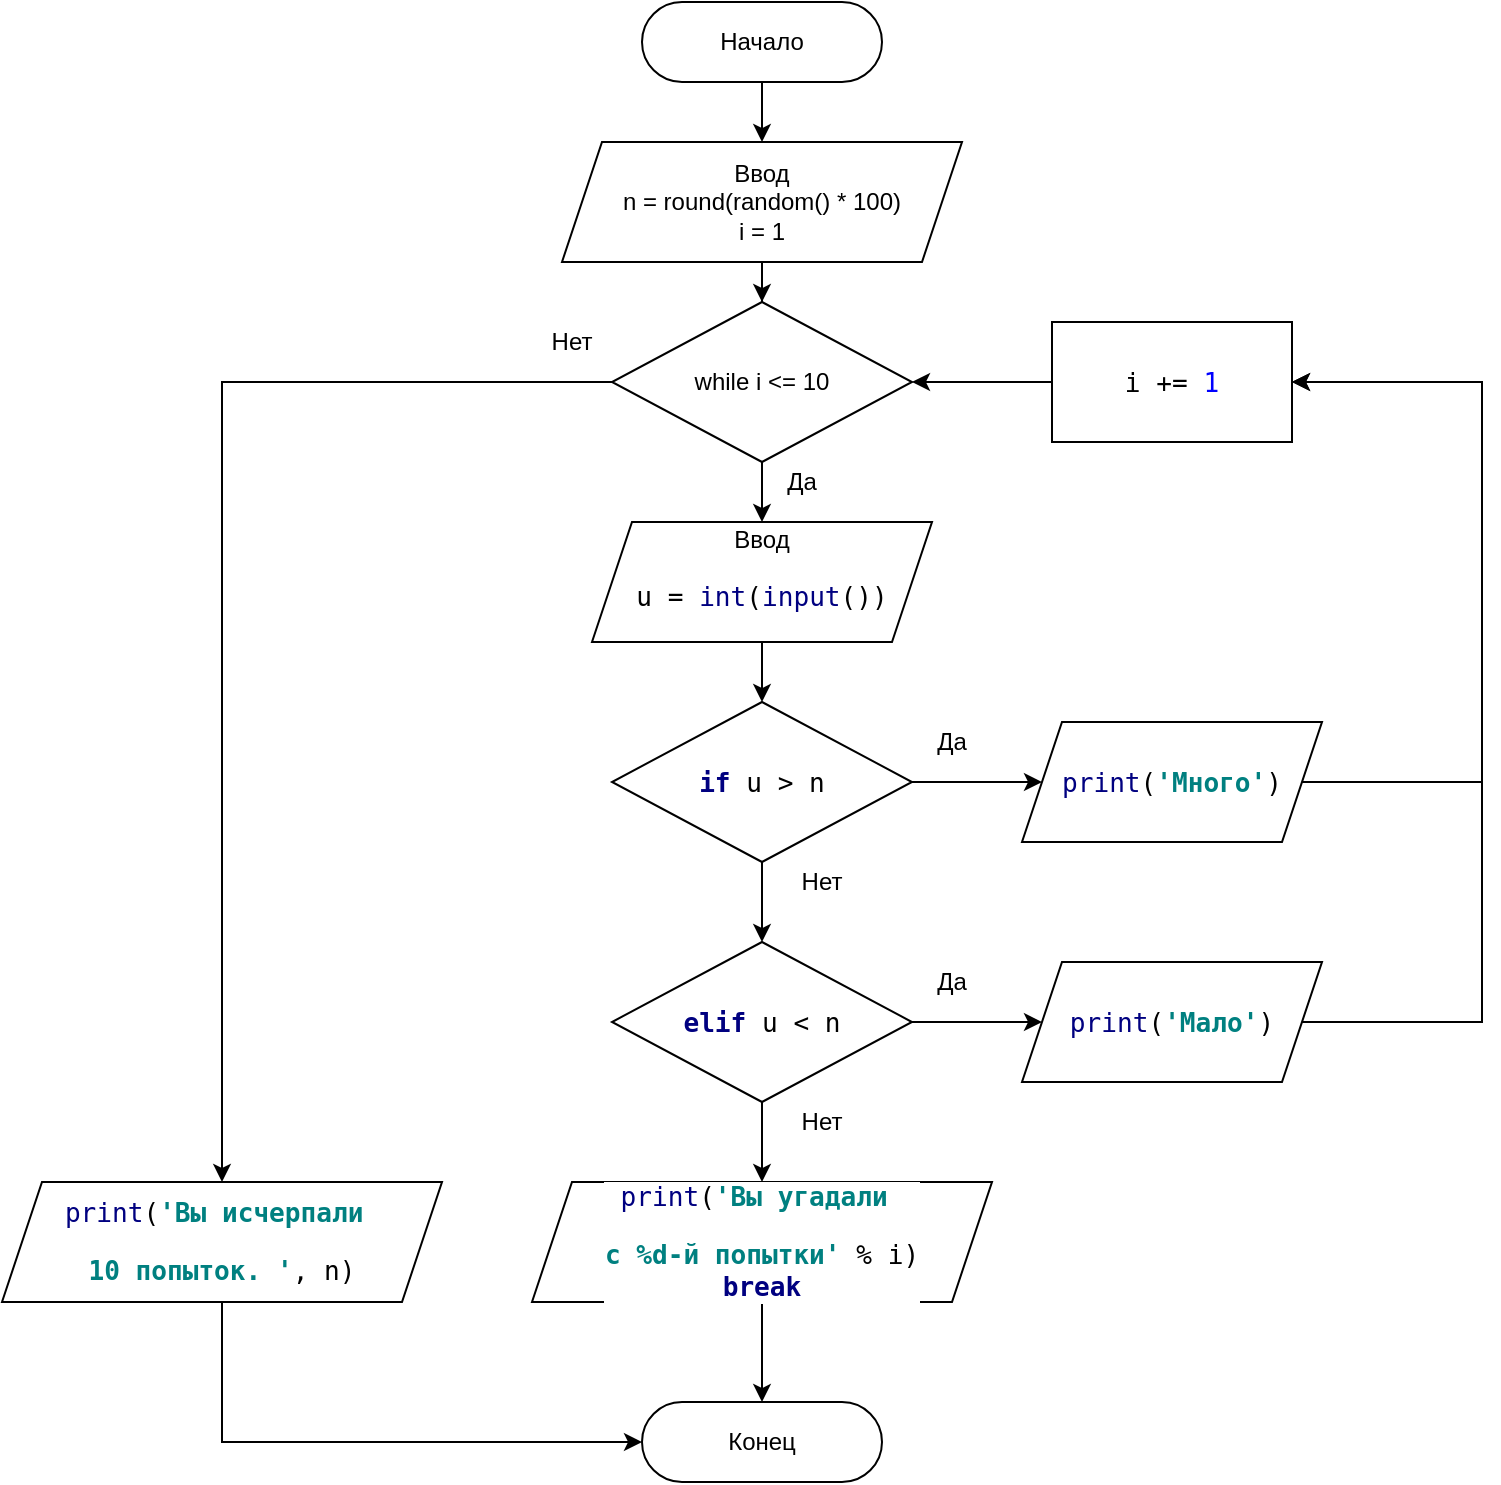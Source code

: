<mxfile version="14.5.3" type="github"><diagram id="eDp4l1Odz6gYLcZO4-Wg" name="Page-1"><mxGraphModel dx="1613" dy="463" grid="1" gridSize="10" guides="1" tooltips="1" connect="1" arrows="1" fold="1" page="1" pageScale="1" pageWidth="827" pageHeight="1169" math="0" shadow="0"><root><mxCell id="0"/><mxCell id="1" parent="0"/><mxCell id="hokq0erPRBFzUoJ3n1Pu-41" style="edgeStyle=orthogonalEdgeStyle;rounded=0;orthogonalLoop=1;jettySize=auto;html=1;entryX=0.5;entryY=0;entryDx=0;entryDy=0;" edge="1" parent="1" source="hokq0erPRBFzUoJ3n1Pu-1"><mxGeometry relative="1" as="geometry"><mxPoint x="320" y="170" as="targetPoint"/></mxGeometry></mxCell><mxCell id="hokq0erPRBFzUoJ3n1Pu-1" value="Начало" style="rounded=1;whiteSpace=wrap;html=1;fontSize=12;glass=0;strokeWidth=1;shadow=0;arcSize=50;" vertex="1" parent="1"><mxGeometry x="260" y="100" width="120" height="40" as="geometry"/></mxCell><mxCell id="hokq0erPRBFzUoJ3n1Pu-69" value="" style="edgeStyle=orthogonalEdgeStyle;rounded=0;orthogonalLoop=1;jettySize=auto;html=1;" edge="1" parent="1" source="hokq0erPRBFzUoJ3n1Pu-53" target="hokq0erPRBFzUoJ3n1Pu-54"><mxGeometry relative="1" as="geometry"/></mxCell><mxCell id="hokq0erPRBFzUoJ3n1Pu-53" value="Ввод&lt;br&gt;n = round(random() * 100) &lt;br&gt;i = 1" style="shape=parallelogram;perimeter=parallelogramPerimeter;whiteSpace=wrap;html=1;fixedSize=1;rounded=0;shadow=0;strokeWidth=1;glass=0;arcSize=50;" vertex="1" parent="1"><mxGeometry x="220" y="170" width="200" height="60" as="geometry"/></mxCell><mxCell id="hokq0erPRBFzUoJ3n1Pu-68" value="" style="edgeStyle=orthogonalEdgeStyle;rounded=0;orthogonalLoop=1;jettySize=auto;html=1;" edge="1" parent="1" source="hokq0erPRBFzUoJ3n1Pu-54" target="hokq0erPRBFzUoJ3n1Pu-55"><mxGeometry relative="1" as="geometry"/></mxCell><mxCell id="hokq0erPRBFzUoJ3n1Pu-77" style="edgeStyle=orthogonalEdgeStyle;rounded=0;orthogonalLoop=1;jettySize=auto;html=1;entryX=0.5;entryY=0;entryDx=0;entryDy=0;" edge="1" parent="1" source="hokq0erPRBFzUoJ3n1Pu-54" target="hokq0erPRBFzUoJ3n1Pu-76"><mxGeometry relative="1" as="geometry"/></mxCell><mxCell id="hokq0erPRBFzUoJ3n1Pu-54" value="while i &amp;lt;= 10" style="rhombus;whiteSpace=wrap;html=1;rounded=0;glass=0;" vertex="1" parent="1"><mxGeometry x="245" y="250" width="150" height="80" as="geometry"/></mxCell><mxCell id="hokq0erPRBFzUoJ3n1Pu-67" value="" style="edgeStyle=orthogonalEdgeStyle;rounded=0;orthogonalLoop=1;jettySize=auto;html=1;entryX=0.5;entryY=0;entryDx=0;entryDy=0;" edge="1" parent="1" source="hokq0erPRBFzUoJ3n1Pu-55" target="hokq0erPRBFzUoJ3n1Pu-56"><mxGeometry relative="1" as="geometry"/></mxCell><mxCell id="hokq0erPRBFzUoJ3n1Pu-55" value="Ввод&lt;br&gt;&lt;pre style=&quot;background-color: rgb(255 , 255 , 255) ; font-family: &amp;#34;jetbrains mono&amp;#34; , monospace ; font-size: 9.8pt&quot;&gt;u = &lt;span style=&quot;color: rgb(0 , 0 , 128)&quot;&gt;int&lt;/span&gt;(&lt;span style=&quot;color: rgb(0 , 0 , 128)&quot;&gt;input&lt;/span&gt;())&lt;/pre&gt;" style="shape=parallelogram;perimeter=parallelogramPerimeter;whiteSpace=wrap;html=1;fixedSize=1;rounded=0;shadow=0;strokeWidth=1;glass=0;arcSize=50;" vertex="1" parent="1"><mxGeometry x="235" y="360" width="170" height="60" as="geometry"/></mxCell><mxCell id="hokq0erPRBFzUoJ3n1Pu-60" value="" style="edgeStyle=orthogonalEdgeStyle;rounded=0;orthogonalLoop=1;jettySize=auto;html=1;" edge="1" parent="1" source="hokq0erPRBFzUoJ3n1Pu-56" target="hokq0erPRBFzUoJ3n1Pu-59"><mxGeometry relative="1" as="geometry"/></mxCell><mxCell id="hokq0erPRBFzUoJ3n1Pu-66" value="" style="edgeStyle=orthogonalEdgeStyle;rounded=0;orthogonalLoop=1;jettySize=auto;html=1;" edge="1" parent="1" source="hokq0erPRBFzUoJ3n1Pu-56" target="hokq0erPRBFzUoJ3n1Pu-62"><mxGeometry relative="1" as="geometry"/></mxCell><mxCell id="hokq0erPRBFzUoJ3n1Pu-56" value="&lt;pre style=&quot;background-color: rgb(255 , 255 , 255) ; font-family: &amp;#34;jetbrains mono&amp;#34; , monospace ; font-size: 9.8pt&quot;&gt;&lt;span style=&quot;color: rgb(0 , 0 , 128) ; font-weight: bold&quot;&gt;if &lt;/span&gt;u &amp;gt; n&lt;/pre&gt;" style="rhombus;whiteSpace=wrap;html=1;rounded=0;glass=0;" vertex="1" parent="1"><mxGeometry x="245" y="450" width="150" height="80" as="geometry"/></mxCell><mxCell id="hokq0erPRBFzUoJ3n1Pu-57" value="Нет" style="text;html=1;strokeColor=none;fillColor=none;align=center;verticalAlign=middle;whiteSpace=wrap;rounded=0;" vertex="1" parent="1"><mxGeometry x="330" y="530" width="40" height="20" as="geometry"/></mxCell><mxCell id="hokq0erPRBFzUoJ3n1Pu-58" value="Да" style="text;html=1;strokeColor=none;fillColor=none;align=center;verticalAlign=middle;whiteSpace=wrap;rounded=0;" vertex="1" parent="1"><mxGeometry x="395" y="460" width="40" height="20" as="geometry"/></mxCell><mxCell id="hokq0erPRBFzUoJ3n1Pu-73" style="edgeStyle=orthogonalEdgeStyle;rounded=0;orthogonalLoop=1;jettySize=auto;html=1;entryX=1;entryY=0.5;entryDx=0;entryDy=0;" edge="1" parent="1" source="hokq0erPRBFzUoJ3n1Pu-59" target="hokq0erPRBFzUoJ3n1Pu-72"><mxGeometry relative="1" as="geometry"><Array as="points"><mxPoint x="680" y="490"/><mxPoint x="680" y="290"/></Array></mxGeometry></mxCell><mxCell id="hokq0erPRBFzUoJ3n1Pu-59" value="&lt;pre style=&quot;background-color: rgb(255 , 255 , 255) ; font-family: &amp;#34;jetbrains mono&amp;#34; , monospace ; font-size: 9.8pt&quot;&gt;&lt;span style=&quot;color: rgb(0 , 0 , 128)&quot;&gt;print&lt;/span&gt;(&lt;span style=&quot;color: rgb(0 , 128 , 128) ; font-weight: bold&quot;&gt;'Много'&lt;/span&gt;)&lt;/pre&gt;" style="shape=parallelogram;perimeter=parallelogramPerimeter;whiteSpace=wrap;html=1;fixedSize=1;rounded=0;shadow=0;strokeWidth=1;glass=0;arcSize=50;" vertex="1" parent="1"><mxGeometry x="450" y="460" width="150" height="60" as="geometry"/></mxCell><mxCell id="hokq0erPRBFzUoJ3n1Pu-61" value="" style="edgeStyle=orthogonalEdgeStyle;rounded=0;orthogonalLoop=1;jettySize=auto;html=1;" edge="1" parent="1" source="hokq0erPRBFzUoJ3n1Pu-62" target="hokq0erPRBFzUoJ3n1Pu-65"><mxGeometry relative="1" as="geometry"/></mxCell><mxCell id="hokq0erPRBFzUoJ3n1Pu-71" value="" style="edgeStyle=orthogonalEdgeStyle;rounded=0;orthogonalLoop=1;jettySize=auto;html=1;" edge="1" parent="1" source="hokq0erPRBFzUoJ3n1Pu-62" target="hokq0erPRBFzUoJ3n1Pu-70"><mxGeometry relative="1" as="geometry"/></mxCell><mxCell id="hokq0erPRBFzUoJ3n1Pu-62" value="&lt;pre style=&quot;background-color: rgb(255 , 255 , 255) ; font-family: &amp;#34;jetbrains mono&amp;#34; , monospace ; font-size: 9.8pt&quot;&gt;&lt;pre style=&quot;font-family: &amp;#34;jetbrains mono&amp;#34; , monospace ; font-size: 9.8pt&quot;&gt;&lt;span style=&quot;color: rgb(0 , 0 , 128) ; font-weight: bold&quot;&gt;elif &lt;/span&gt;u &amp;lt; n&lt;/pre&gt;&lt;/pre&gt;" style="rhombus;whiteSpace=wrap;html=1;rounded=0;glass=0;" vertex="1" parent="1"><mxGeometry x="245" y="570" width="150" height="80" as="geometry"/></mxCell><mxCell id="hokq0erPRBFzUoJ3n1Pu-63" value="Нет" style="text;html=1;strokeColor=none;fillColor=none;align=center;verticalAlign=middle;whiteSpace=wrap;rounded=0;" vertex="1" parent="1"><mxGeometry x="330" y="650" width="40" height="20" as="geometry"/></mxCell><mxCell id="hokq0erPRBFzUoJ3n1Pu-64" value="Да" style="text;html=1;strokeColor=none;fillColor=none;align=center;verticalAlign=middle;whiteSpace=wrap;rounded=0;" vertex="1" parent="1"><mxGeometry x="395" y="580" width="40" height="20" as="geometry"/></mxCell><mxCell id="hokq0erPRBFzUoJ3n1Pu-74" style="edgeStyle=orthogonalEdgeStyle;rounded=0;orthogonalLoop=1;jettySize=auto;html=1;entryX=1;entryY=0.5;entryDx=0;entryDy=0;" edge="1" parent="1" source="hokq0erPRBFzUoJ3n1Pu-65" target="hokq0erPRBFzUoJ3n1Pu-72"><mxGeometry relative="1" as="geometry"><Array as="points"><mxPoint x="680" y="610"/><mxPoint x="680" y="290"/></Array></mxGeometry></mxCell><mxCell id="hokq0erPRBFzUoJ3n1Pu-65" value="&lt;pre style=&quot;background-color: rgb(255 , 255 , 255) ; font-family: &amp;#34;jetbrains mono&amp;#34; , monospace ; font-size: 9.8pt&quot;&gt;&lt;span style=&quot;color: rgb(0 , 0 , 128)&quot;&gt;print&lt;/span&gt;(&lt;span style=&quot;color: rgb(0 , 128 , 128) ; font-weight: bold&quot;&gt;'Мало'&lt;/span&gt;)&lt;/pre&gt;" style="shape=parallelogram;perimeter=parallelogramPerimeter;whiteSpace=wrap;html=1;fixedSize=1;rounded=0;shadow=0;strokeWidth=1;glass=0;arcSize=50;" vertex="1" parent="1"><mxGeometry x="450" y="580" width="150" height="60" as="geometry"/></mxCell><mxCell id="hokq0erPRBFzUoJ3n1Pu-81" value="" style="edgeStyle=orthogonalEdgeStyle;rounded=0;orthogonalLoop=1;jettySize=auto;html=1;" edge="1" parent="1" source="hokq0erPRBFzUoJ3n1Pu-70" target="hokq0erPRBFzUoJ3n1Pu-80"><mxGeometry relative="1" as="geometry"/></mxCell><mxCell id="hokq0erPRBFzUoJ3n1Pu-70" value="&lt;pre style=&quot;background-color: rgb(255 , 255 , 255) ; font-family: &amp;#34;jetbrains mono&amp;#34; , monospace ; font-size: 9.8pt&quot;&gt;&lt;span style=&quot;color: rgb(0 , 0 , 128)&quot;&gt;print&lt;/span&gt;(&lt;span style=&quot;color: rgb(0 , 128 , 128) ; font-weight: bold&quot;&gt;'Вы угадали&amp;nbsp;&lt;/span&gt;&lt;/pre&gt;&lt;pre style=&quot;background-color: rgb(255 , 255 , 255) ; font-family: &amp;#34;jetbrains mono&amp;#34; , monospace ; font-size: 9.8pt&quot;&gt;&lt;span style=&quot;color: rgb(0 , 128 , 128) ; font-weight: bold&quot;&gt;с %d-й попытки' &lt;/span&gt;% i)&lt;br&gt;&lt;span style=&quot;color: rgb(0 , 0 , 128) ; font-weight: bold&quot;&gt;break&lt;/span&gt;&lt;/pre&gt;" style="shape=parallelogram;perimeter=parallelogramPerimeter;whiteSpace=wrap;html=1;fixedSize=1;" vertex="1" parent="1"><mxGeometry x="205" y="690" width="230" height="60" as="geometry"/></mxCell><mxCell id="hokq0erPRBFzUoJ3n1Pu-75" value="" style="edgeStyle=orthogonalEdgeStyle;rounded=0;orthogonalLoop=1;jettySize=auto;html=1;" edge="1" parent="1" source="hokq0erPRBFzUoJ3n1Pu-72" target="hokq0erPRBFzUoJ3n1Pu-54"><mxGeometry relative="1" as="geometry"/></mxCell><mxCell id="hokq0erPRBFzUoJ3n1Pu-72" value="&lt;pre style=&quot;background-color: rgb(255 , 255 , 255) ; font-family: &amp;#34;jetbrains mono&amp;#34; , monospace ; font-size: 9.8pt&quot;&gt;i += &lt;span style=&quot;color: rgb(0 , 0 , 255)&quot;&gt;1&lt;/span&gt;&lt;/pre&gt;" style="rounded=0;whiteSpace=wrap;html=1;" vertex="1" parent="1"><mxGeometry x="465" y="260" width="120" height="60" as="geometry"/></mxCell><mxCell id="hokq0erPRBFzUoJ3n1Pu-82" style="edgeStyle=orthogonalEdgeStyle;rounded=0;orthogonalLoop=1;jettySize=auto;html=1;entryX=0;entryY=0.5;entryDx=0;entryDy=0;" edge="1" parent="1" source="hokq0erPRBFzUoJ3n1Pu-76" target="hokq0erPRBFzUoJ3n1Pu-80"><mxGeometry relative="1" as="geometry"><Array as="points"><mxPoint x="50" y="820"/></Array></mxGeometry></mxCell><mxCell id="hokq0erPRBFzUoJ3n1Pu-76" value="&lt;pre style=&quot;background-color: rgb(255 , 255 , 255) ; font-family: &amp;#34;jetbrains mono&amp;#34; , monospace ; font-size: 9.8pt&quot;&gt;&lt;span style=&quot;color: rgb(0 , 0 , 128)&quot;&gt;print&lt;/span&gt;(&lt;span style=&quot;color: rgb(0 , 128 , 128) ; font-weight: bold&quot;&gt;'Вы исчерпали&amp;nbsp;&lt;/span&gt;&lt;/pre&gt;&lt;pre style=&quot;background-color: rgb(255 , 255 , 255) ; font-family: &amp;#34;jetbrains mono&amp;#34; , monospace ; font-size: 9.8pt&quot;&gt;&lt;span style=&quot;color: rgb(0 , 128 , 128) ; font-weight: bold&quot;&gt;10 попыток.&amp;nbsp;&lt;/span&gt;&lt;span style=&quot;font-size: 9.8pt ; white-space: normal ; color: rgb(0 , 128 , 128) ; font-weight: bold&quot;&gt;'&lt;/span&gt;&lt;span style=&quot;font-size: 9.8pt ; white-space: normal&quot;&gt;, n)&lt;/span&gt;&lt;/pre&gt;" style="shape=parallelogram;perimeter=parallelogramPerimeter;whiteSpace=wrap;html=1;fixedSize=1;" vertex="1" parent="1"><mxGeometry x="-60" y="690" width="220" height="60" as="geometry"/></mxCell><mxCell id="hokq0erPRBFzUoJ3n1Pu-78" value="Да" style="text;html=1;strokeColor=none;fillColor=none;align=center;verticalAlign=middle;whiteSpace=wrap;rounded=0;" vertex="1" parent="1"><mxGeometry x="320" y="330" width="40" height="20" as="geometry"/></mxCell><mxCell id="hokq0erPRBFzUoJ3n1Pu-79" value="Нет" style="text;html=1;strokeColor=none;fillColor=none;align=center;verticalAlign=middle;whiteSpace=wrap;rounded=0;" vertex="1" parent="1"><mxGeometry x="205" y="260" width="40" height="20" as="geometry"/></mxCell><mxCell id="hokq0erPRBFzUoJ3n1Pu-80" value="Конец" style="rounded=1;whiteSpace=wrap;html=1;fontSize=12;glass=0;strokeWidth=1;shadow=0;arcSize=50;" vertex="1" parent="1"><mxGeometry x="260" y="800" width="120" height="40" as="geometry"/></mxCell></root></mxGraphModel></diagram></mxfile>